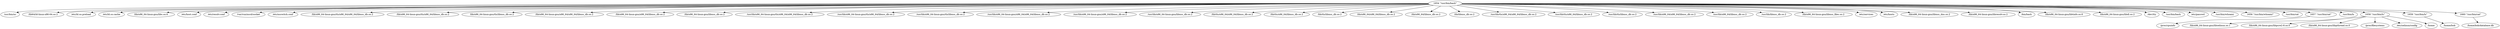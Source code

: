 strict digraph  {
1654 [label="1654 \"/usr/bin/bash\""];
"/usr/bin/nc";
"/lib64/ld-linux-x86-64.so.2";
"/etc/ld.so.preload";
"/etc/ld.so.cache";
"/lib/x86_64-linux-gnu/libc.so.6";
"/etc/host.conf";
"/etc/resolv.conf";
"/var/run/nscd/socket";
"/etc/nsswitch.conf";
"/lib/x86_64-linux-gnu/tls/x86_64/x86_64/libnss_db.so.2";
"/lib/x86_64-linux-gnu/tls/x86_64/libnss_db.so.2";
"/lib/x86_64-linux-gnu/tls/libnss_db.so.2";
"/lib/x86_64-linux-gnu/x86_64/x86_64/libnss_db.so.2";
"/lib/x86_64-linux-gnu/x86_64/libnss_db.so.2";
"/lib/x86_64-linux-gnu/libnss_db.so.2";
"/usr/lib/x86_64-linux-gnu/tls/x86_64/x86_64/libnss_db.so.2";
"/usr/lib/x86_64-linux-gnu/tls/x86_64/libnss_db.so.2";
"/usr/lib/x86_64-linux-gnu/tls/libnss_db.so.2";
"/usr/lib/x86_64-linux-gnu/x86_64/x86_64/libnss_db.so.2";
"/usr/lib/x86_64-linux-gnu/x86_64/libnss_db.so.2";
"/usr/lib/x86_64-linux-gnu/libnss_db.so.2";
"/lib/tls/x86_64/x86_64/libnss_db.so.2";
"/lib/tls/x86_64/libnss_db.so.2";
"/lib/tls/libnss_db.so.2";
"/lib/x86_64/x86_64/libnss_db.so.2";
"/lib/x86_64/libnss_db.so.2";
"/lib/libnss_db.so.2";
"/usr/lib/tls/x86_64/x86_64/libnss_db.so.2";
"/usr/lib/tls/x86_64/libnss_db.so.2";
"/usr/lib/tls/libnss_db.so.2";
"/usr/lib/x86_64/x86_64/libnss_db.so.2";
"/usr/lib/x86_64/libnss_db.so.2";
"/usr/lib/libnss_db.so.2";
"/lib/x86_64-linux-gnu/libnss_files.so.2";
"/etc/services";
"/etc/hosts";
"/lib/x86_64-linux-gnu/libnss_dns.so.2";
"/lib/x86_64-linux-gnu/libresolv.so.2";
"/bin/bash";
"/lib/x86_64-linux-gnu/libtinfo.so.6";
"/lib/x86_64-linux-gnu/libdl.so.2";
"/dev/tty";
"/usr/bin/bash";
"/etc/passwd";
"/usr/bin/whoami";
1656 [label="1656 \"/usr/bin/whoami\""];
"/usr/bin/cat";
1657 [label="1657 \"/usr/bin/cat\""];
"/usr/bin/ls";
1658 [label="1658 \"/usr/bin/ls\""];
1659 [label="1659 \"/usr/bin/ls\""];
1660 [label="1660 \"/usr/bin/cat\""];
"/proc/cpuinfo";
"/lib/x86_64-linux-gnu/libselinux.so.1";
"/lib/x86_64-linux-gnu/libpcre2-8.so.0";
"/lib/x86_64-linux-gnu/libpthread.so.0";
"/proc/filesystems";
"/etc/selinux/config";
"/home";
"/home/bob";
"/home/bob/database.db";
1654 -> "/usr/bin/nc";
1654 -> "/lib64/ld-linux-x86-64.so.2";
1654 -> "/etc/ld.so.preload";
1654 -> "/etc/ld.so.cache";
1654 -> "/lib/x86_64-linux-gnu/libc.so.6";
1654 -> "/etc/host.conf";
1654 -> "/etc/resolv.conf";
1654 -> "/var/run/nscd/socket";
1654 -> "/etc/nsswitch.conf";
1654 -> "/lib/x86_64-linux-gnu/tls/x86_64/x86_64/libnss_db.so.2";
1654 -> "/lib/x86_64-linux-gnu/tls/x86_64/libnss_db.so.2";
1654 -> "/lib/x86_64-linux-gnu/tls/libnss_db.so.2";
1654 -> "/lib/x86_64-linux-gnu/x86_64/x86_64/libnss_db.so.2";
1654 -> "/lib/x86_64-linux-gnu/x86_64/libnss_db.so.2";
1654 -> "/lib/x86_64-linux-gnu/libnss_db.so.2";
1654 -> "/usr/lib/x86_64-linux-gnu/tls/x86_64/x86_64/libnss_db.so.2";
1654 -> "/usr/lib/x86_64-linux-gnu/tls/x86_64/libnss_db.so.2";
1654 -> "/usr/lib/x86_64-linux-gnu/tls/libnss_db.so.2";
1654 -> "/usr/lib/x86_64-linux-gnu/x86_64/x86_64/libnss_db.so.2";
1654 -> "/usr/lib/x86_64-linux-gnu/x86_64/libnss_db.so.2";
1654 -> "/usr/lib/x86_64-linux-gnu/libnss_db.so.2";
1654 -> "/lib/tls/x86_64/x86_64/libnss_db.so.2";
1654 -> "/lib/tls/x86_64/libnss_db.so.2";
1654 -> "/lib/tls/libnss_db.so.2";
1654 -> "/lib/x86_64/x86_64/libnss_db.so.2";
1654 -> "/lib/x86_64/libnss_db.so.2";
1654 -> "/lib/libnss_db.so.2";
1654 -> "/usr/lib/tls/x86_64/x86_64/libnss_db.so.2";
1654 -> "/usr/lib/tls/x86_64/libnss_db.so.2";
1654 -> "/usr/lib/tls/libnss_db.so.2";
1654 -> "/usr/lib/x86_64/x86_64/libnss_db.so.2";
1654 -> "/usr/lib/x86_64/libnss_db.so.2";
1654 -> "/usr/lib/libnss_db.so.2";
1654 -> "/lib/x86_64-linux-gnu/libnss_files.so.2";
1654 -> "/etc/services";
1654 -> "/etc/hosts";
1654 -> "/lib/x86_64-linux-gnu/libnss_dns.so.2";
1654 -> "/lib/x86_64-linux-gnu/libresolv.so.2";
1654 -> "/bin/bash";
1654 -> "/lib/x86_64-linux-gnu/libtinfo.so.6";
1654 -> "/lib/x86_64-linux-gnu/libdl.so.2";
1654 -> "/dev/tty";
1654 -> "/usr/bin/bash";
1654 -> "/etc/passwd";
1654 -> "/usr/bin/whoami";
1654 -> 1656;
1654 -> "/usr/bin/cat";
1654 -> 1657;
1654 -> "/usr/bin/ls";
1654 -> 1658;
1654 -> 1659;
1654 -> 1660;
1657 -> "/proc/cpuinfo";
1658 -> "/lib/x86_64-linux-gnu/libselinux.so.1";
1658 -> "/lib/x86_64-linux-gnu/libpcre2-8.so.0";
1658 -> "/lib/x86_64-linux-gnu/libpthread.so.0";
1658 -> "/proc/filesystems";
1658 -> "/etc/selinux/config";
1658 -> "/home";
1659 -> "/home/bob";
1660 -> "/home/bob/database.db";
}
